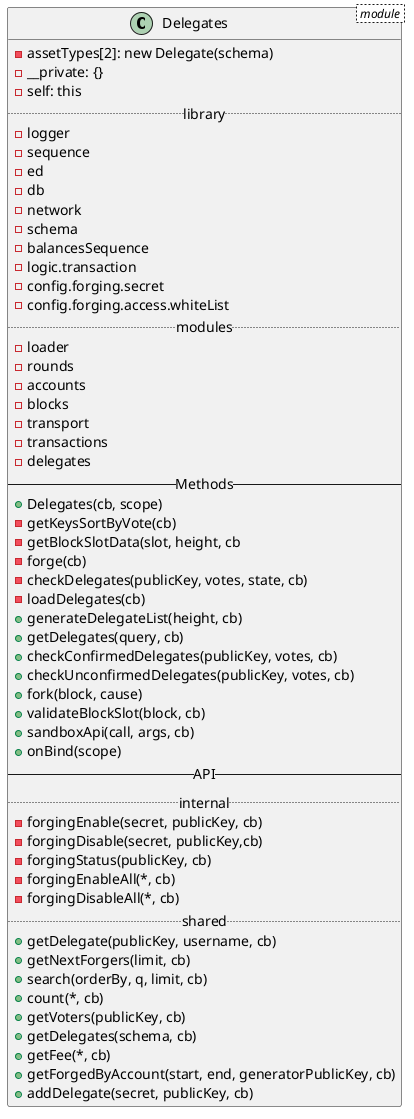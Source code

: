 @startuml
class Delegates < module > {
  - assetTypes[2]: new Delegate(schema)
  - __private: {}
  - self: this
  .. library..
  - logger
  - sequence
  - ed
  - db
  - network
  - schema
  - balancesSequence
  - logic.transaction
  - config.forging.secret
  - config.forging.access.whiteList
  .. modules..
  - loader
  - rounds
  - accounts
  - blocks
  - transport
  - transactions
  - delegates
  -- Methods --
  + Delegates(cb, scope)
  - getKeysSortByVote(cb)
  - getBlockSlotData(slot, height, cb
  - forge(cb)
  - checkDelegates(publicKey, votes, state, cb)
  - loadDelegates(cb)
  + generateDelegateList(height, cb)
  + getDelegates(query, cb)
  + checkConfirmedDelegates(publicKey, votes, cb)
  + checkUnconfirmedDelegates(publicKey, votes, cb)
  + fork(block, cause)
  + validateBlockSlot(block, cb)
  + sandboxApi(call, args, cb)
  + onBind(scope)
  -- API --
  .. internal ..
  - forgingEnable(secret, publicKey, cb)
  - forgingDisable(secret, publicKey,cb)
  - forgingStatus(publicKey, cb)
  - forgingEnableAll(*, cb)
  - forgingDisableAll(*, cb)
  .. shared ..
  + getDelegate(publicKey, username, cb)
  + getNextForgers(limit, cb)
  + search(orderBy, q, limit, cb)
  + count(*, cb)
  + getVoters(publicKey, cb)
  + getDelegates(schema, cb)
  + getFee(*, cb)
  + getForgedByAccount(start, end, generatorPublicKey, cb)
  + addDelegate(secret, publicKey, cb)
}
@enduml
